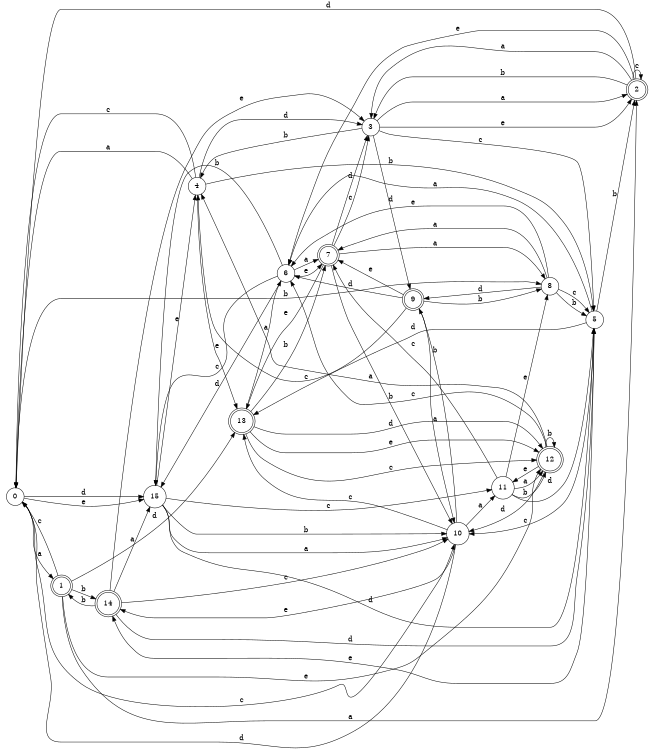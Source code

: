 digraph n13_1 {
__start0 [label="" shape="none"];

rankdir=LR;
size="8,5";

s0 [style="filled", color="black", fillcolor="white" shape="circle", label="0"];
s1 [style="rounded,filled", color="black", fillcolor="white" shape="doublecircle", label="1"];
s2 [style="rounded,filled", color="black", fillcolor="white" shape="doublecircle", label="2"];
s3 [style="filled", color="black", fillcolor="white" shape="circle", label="3"];
s4 [style="filled", color="black", fillcolor="white" shape="circle", label="4"];
s5 [style="filled", color="black", fillcolor="white" shape="circle", label="5"];
s6 [style="filled", color="black", fillcolor="white" shape="circle", label="6"];
s7 [style="rounded,filled", color="black", fillcolor="white" shape="doublecircle", label="7"];
s8 [style="filled", color="black", fillcolor="white" shape="circle", label="8"];
s9 [style="rounded,filled", color="black", fillcolor="white" shape="doublecircle", label="9"];
s10 [style="filled", color="black", fillcolor="white" shape="circle", label="10"];
s11 [style="filled", color="black", fillcolor="white" shape="circle", label="11"];
s12 [style="rounded,filled", color="black", fillcolor="white" shape="doublecircle", label="12"];
s13 [style="rounded,filled", color="black", fillcolor="white" shape="doublecircle", label="13"];
s14 [style="rounded,filled", color="black", fillcolor="white" shape="doublecircle", label="14"];
s15 [style="filled", color="black", fillcolor="white" shape="circle", label="15"];
s0 -> s1 [label="a"];
s0 -> s8 [label="b"];
s0 -> s10 [label="c"];
s0 -> s15 [label="d"];
s0 -> s15 [label="e"];
s1 -> s2 [label="a"];
s1 -> s14 [label="b"];
s1 -> s0 [label="c"];
s1 -> s13 [label="d"];
s1 -> s12 [label="e"];
s2 -> s3 [label="a"];
s2 -> s3 [label="b"];
s2 -> s2 [label="c"];
s2 -> s0 [label="d"];
s2 -> s6 [label="e"];
s3 -> s2 [label="a"];
s3 -> s4 [label="b"];
s3 -> s5 [label="c"];
s3 -> s9 [label="d"];
s3 -> s2 [label="e"];
s4 -> s0 [label="a"];
s4 -> s5 [label="b"];
s4 -> s0 [label="c"];
s4 -> s3 [label="d"];
s4 -> s13 [label="e"];
s5 -> s6 [label="a"];
s5 -> s2 [label="b"];
s5 -> s10 [label="c"];
s5 -> s13 [label="d"];
s5 -> s14 [label="e"];
s6 -> s7 [label="a"];
s6 -> s15 [label="b"];
s6 -> s15 [label="c"];
s6 -> s15 [label="d"];
s6 -> s7 [label="e"];
s7 -> s8 [label="a"];
s7 -> s10 [label="b"];
s7 -> s3 [label="c"];
s7 -> s3 [label="d"];
s7 -> s13 [label="e"];
s8 -> s7 [label="a"];
s8 -> s5 [label="b"];
s8 -> s5 [label="c"];
s8 -> s9 [label="d"];
s8 -> s6 [label="e"];
s9 -> s10 [label="a"];
s9 -> s8 [label="b"];
s9 -> s4 [label="c"];
s9 -> s6 [label="d"];
s9 -> s7 [label="e"];
s10 -> s11 [label="a"];
s10 -> s9 [label="b"];
s10 -> s13 [label="c"];
s10 -> s0 [label="d"];
s10 -> s14 [label="e"];
s11 -> s12 [label="a"];
s11 -> s12 [label="b"];
s11 -> s7 [label="c"];
s11 -> s5 [label="d"];
s11 -> s8 [label="e"];
s12 -> s4 [label="a"];
s12 -> s12 [label="b"];
s12 -> s6 [label="c"];
s12 -> s10 [label="d"];
s12 -> s11 [label="e"];
s13 -> s6 [label="a"];
s13 -> s7 [label="b"];
s13 -> s12 [label="c"];
s13 -> s12 [label="d"];
s13 -> s12 [label="e"];
s14 -> s15 [label="a"];
s14 -> s1 [label="b"];
s14 -> s10 [label="c"];
s14 -> s5 [label="d"];
s14 -> s3 [label="e"];
s15 -> s10 [label="a"];
s15 -> s10 [label="b"];
s15 -> s11 [label="c"];
s15 -> s5 [label="d"];
s15 -> s4 [label="e"];

}